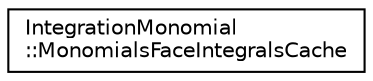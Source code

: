 digraph "Graphical Class Hierarchy"
{
 // LATEX_PDF_SIZE
  edge [fontname="Helvetica",fontsize="10",labelfontname="Helvetica",labelfontsize="10"];
  node [fontname="Helvetica",fontsize="10",shape=record];
  rankdir="LR";
  Node0 [label="IntegrationMonomial\l::MonomialsFaceIntegralsCache",height=0.2,width=0.4,color="black", fillcolor="white", style="filled",URL="$classIntegrationMonomial_1_1MonomialsFaceIntegralsCache.html",tooltip=" "];
}
